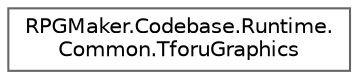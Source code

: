 digraph "クラス階層図"
{
 // LATEX_PDF_SIZE
  bgcolor="transparent";
  edge [fontname=Helvetica,fontsize=10,labelfontname=Helvetica,labelfontsize=10];
  node [fontname=Helvetica,fontsize=10,shape=box,height=0.2,width=0.4];
  rankdir="LR";
  Node0 [id="Node000000",label="RPGMaker.Codebase.Runtime.\lCommon.TforuGraphics",height=0.2,width=0.4,color="grey40", fillcolor="white", style="filled",URL="$d8/db4/class_r_p_g_maker_1_1_codebase_1_1_runtime_1_1_common_1_1_tforu_graphics.html",tooltip="😁 ＴＦＯＲＵグラフィックス"];
}
